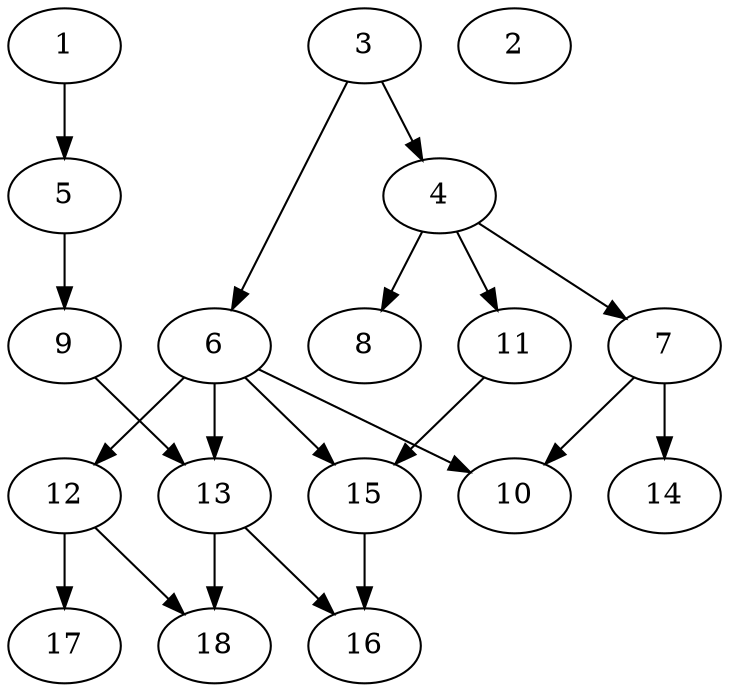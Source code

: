 // DAG automatically generated by daggen at Fri May 24 12:58:31 2024
// daggen-master/daggen -n 18 --fat 0.5 --density 0.5 --regular 0.5 --jump 2 --minalpha 20 --maxalpha 50 --dot -o dags_dot_18/sim_8.dot 
digraph G {
  1 [size="549755813888", alpha="37.27"]
  1 -> 5 [size ="536870912"]
  2 [size="1073741824000", alpha="24.32"]
  3 [size="782757789696", alpha="34.56"]
  3 -> 4 [size ="679477248"]
  3 -> 6 [size ="679477248"]
  4 [size="231928233984", alpha="38.63"]
  4 -> 7 [size ="301989888"]
  4 -> 8 [size ="301989888"]
  4 -> 11 [size ="301989888"]
  5 [size="2307359132", alpha="48.82"]
  5 -> 9 [size ="75497472"]
  6 [size="368293445632", alpha="48.25"]
  6 -> 10 [size ="411041792"]
  6 -> 12 [size ="411041792"]
  6 -> 13 [size ="411041792"]
  6 -> 15 [size ="411041792"]
  7 [size="68719476736", alpha="41.04"]
  7 -> 10 [size ="134217728"]
  7 -> 14 [size ="134217728"]
  8 [size="30522470066", alpha="41.57"]
  9 [size="275519511973", alpha="32.26"]
  9 -> 13 [size ="301989888"]
  10 [size="76882348361", alpha="27.25"]
  11 [size="1228525287", alpha="41.43"]
  11 -> 15 [size ="75497472"]
  12 [size="3176977654", alpha="27.89"]
  12 -> 17 [size ="75497472"]
  12 -> 18 [size ="75497472"]
  13 [size="1268505187", alpha="37.59"]
  13 -> 16 [size ="33554432"]
  13 -> 18 [size ="33554432"]
  14 [size="2033641806", alpha="35.20"]
  15 [size="607469898776", alpha="42.25"]
  15 -> 16 [size ="536870912"]
  16 [size="86353068782", alpha="38.75"]
  17 [size="6754290817", alpha="40.48"]
  18 [size="27745822772", alpha="22.22"]
}
